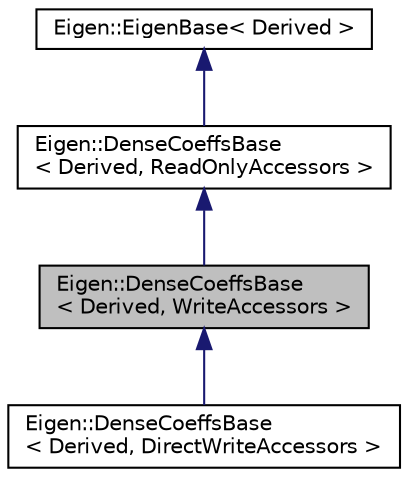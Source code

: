 digraph "Eigen::DenseCoeffsBase&lt; Derived, WriteAccessors &gt;"
{
  edge [fontname="Helvetica",fontsize="10",labelfontname="Helvetica",labelfontsize="10"];
  node [fontname="Helvetica",fontsize="10",shape=record];
  Node1 [label="Eigen::DenseCoeffsBase\l\< Derived, WriteAccessors \>",height=0.2,width=0.4,color="black", fillcolor="grey75", style="filled", fontcolor="black"];
  Node2 -> Node1 [dir="back",color="midnightblue",fontsize="10",style="solid",fontname="Helvetica"];
  Node2 [label="Eigen::DenseCoeffsBase\l\< Derived, ReadOnlyAccessors \>",height=0.2,width=0.4,color="black", fillcolor="white", style="filled",URL="$class_eigen_1_1_dense_coeffs_base_3_01_derived_00_01_read_only_accessors_01_4.html",tooltip="Base class providing read-only coefficient access to matrices and arrays. "];
  Node3 -> Node2 [dir="back",color="midnightblue",fontsize="10",style="solid",fontname="Helvetica"];
  Node3 [label="Eigen::EigenBase\< Derived \>",height=0.2,width=0.4,color="black", fillcolor="white", style="filled",URL="$struct_eigen_1_1_eigen_base.html"];
  Node1 -> Node4 [dir="back",color="midnightblue",fontsize="10",style="solid",fontname="Helvetica"];
  Node4 [label="Eigen::DenseCoeffsBase\l\< Derived, DirectWriteAccessors \>",height=0.2,width=0.4,color="black", fillcolor="white", style="filled",URL="$class_eigen_1_1_dense_coeffs_base_3_01_derived_00_01_direct_write_accessors_01_4.html",tooltip="Base class providing direct read/write coefficient access to matrices and arrays. ..."];
}
